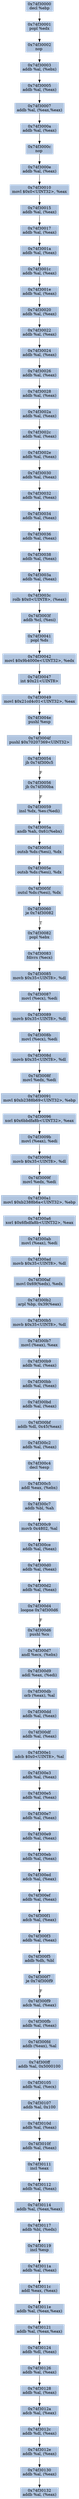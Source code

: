 digraph G {
node[shape=rectangle,style=filled,fillcolor=lightsteelblue,color=lightsteelblue]
bgcolor="transparent"
a0x74f30000decl_ebp[label="0x74f30000\ndecl %ebp"];
a0x74f30001popl_edx[label="0x74f30001\npopl %edx"];
a0x74f30002nop_[label="0x74f30002\nnop "];
a0x74f30003addb_al_ebx_[label="0x74f30003\naddb %al, (%ebx)"];
a0x74f30005addb_al_eax_[label="0x74f30005\naddb %al, (%eax)"];
a0x74f30007addb_al_eaxeax_[label="0x74f30007\naddb %al, (%eax,%eax)"];
a0x74f3000aaddb_al_eax_[label="0x74f3000a\naddb %al, (%eax)"];
a0x74f3000cnop_[label="0x74f3000c\nnop "];
a0x74f3000eaddb_al_eax_[label="0x74f3000e\naddb %al, (%eax)"];
a0x74f30010movl_0x0UINT32_eax[label="0x74f30010\nmovl $0x0<UINT32>, %eax"];
a0x74f30015addb_al_eax_[label="0x74f30015\naddb %al, (%eax)"];
a0x74f30017addb_al_eax_[label="0x74f30017\naddb %al, (%eax)"];
a0x74f3001aaddb_al_eax_[label="0x74f3001a\naddb %al, (%eax)"];
a0x74f3001caddb_al_eax_[label="0x74f3001c\naddb %al, (%eax)"];
a0x74f3001eaddb_al_eax_[label="0x74f3001e\naddb %al, (%eax)"];
a0x74f30020addb_al_eax_[label="0x74f30020\naddb %al, (%eax)"];
a0x74f30022addb_al_eax_[label="0x74f30022\naddb %al, (%eax)"];
a0x74f30024addb_al_eax_[label="0x74f30024\naddb %al, (%eax)"];
a0x74f30026addb_al_eax_[label="0x74f30026\naddb %al, (%eax)"];
a0x74f30028addb_al_eax_[label="0x74f30028\naddb %al, (%eax)"];
a0x74f3002aaddb_al_eax_[label="0x74f3002a\naddb %al, (%eax)"];
a0x74f3002caddb_al_eax_[label="0x74f3002c\naddb %al, (%eax)"];
a0x74f3002eaddb_al_eax_[label="0x74f3002e\naddb %al, (%eax)"];
a0x74f30030addb_al_eax_[label="0x74f30030\naddb %al, (%eax)"];
a0x74f30032addb_al_eax_[label="0x74f30032\naddb %al, (%eax)"];
a0x74f30034addb_al_eax_[label="0x74f30034\naddb %al, (%eax)"];
a0x74f30036addb_al_eax_[label="0x74f30036\naddb %al, (%eax)"];
a0x74f30038addb_al_eax_[label="0x74f30038\naddb %al, (%eax)"];
a0x74f3003aaddb_al_eax_[label="0x74f3003a\naddb %al, (%eax)"];
a0x74f3003crolb_0x0UINT8_eax_[label="0x74f3003c\nrolb $0x0<UINT8>, (%eax)"];
a0x74f3003faddb_cl_esi_[label="0x74f3003f\naddb %cl, (%esi)"];
a0x74f30041popl_ds[label="0x74f30041\npopl %ds"];
a0x74f30042movl_0x9b4000eUINT32_edx[label="0x74f30042\nmovl $0x9b4000e<UINT32>, %edx"];
a0x74f30047int_0x21UINT8[label="0x74f30047\nint $0x21<UINT8>"];
a0x74f30049movl_0x21cd4c01UINT32_eax[label="0x74f30049\nmovl $0x21cd4c01<UINT32>, %eax"];
a0x74f3004epushl_esp[label="0x74f3004e\npushl %esp"];
a0x74f3004fpushl_0x70207369UINT32[label="0x74f3004f\npushl $0x70207369<UINT32>"];
a0x74f30054jb_0x74f300c5[label="0x74f30054\njb 0x74f300c5"];
a0x74f30056jb_0x74f300ba[label="0x74f30056\njb 0x74f300ba"];
a0x74f30059insl_dx_es_edi_[label="0x74f30059\ninsl %dx, %es:(%edi)"];
a0x74f3005aandb_ah_0x61ebx_[label="0x74f3005a\nandb %ah, 0x61(%ebx)"];
a0x74f3005doutsb_ds_esi__dx[label="0x74f3005d\noutsb %ds:(%esi), %dx"];
a0x74f3005eoutsb_ds_esi__dx[label="0x74f3005e\noutsb %ds:(%esi), %dx"];
a0x74f3005foutsl_ds_esi__dx[label="0x74f3005f\noutsl %ds:(%esi), %dx"];
a0x74f30060je_0x74f30082[label="0x74f30060\nje 0x74f30082"];
a0x74f30082popl_ebx[label="0x74f30082\npopl %ebx"];
a0x74f30083fdivrs_ecx_[label="0x74f30083\nfdivrs (%ecx)"];
a0x74f30085movb_0x35UINT8_dl[label="0x74f30085\nmovb $0x35<UINT8>, %dl"];
a0x74f30087movl_ecx__edi[label="0x74f30087\nmovl (%ecx), %edi"];
a0x74f30089movb_0x35UINT8_dl[label="0x74f30089\nmovb $0x35<UINT8>, %dl"];
a0x74f3008bmovl_ecx__edi[label="0x74f3008b\nmovl (%ecx), %edi"];
a0x74f3008dmovb_0x35UINT8_dl[label="0x74f3008d\nmovb $0x35<UINT8>, %dl"];
a0x74f3008fmovl_edx_edi[label="0x74f3008f\nmovl %edx, %edi"];
a0x74f30091movl_0xb2388b69UINT32_ebp[label="0x74f30091\nmovl $0xb2388b69<UINT32>, %ebp"];
a0x74f30096xorl_0x6bbdfa8bUINT32_eax[label="0x74f30096\nxorl $0x6bbdfa8b<UINT32>, %eax"];
a0x74f3009bmovl_eax__edi[label="0x74f3009b\nmovl (%eax), %edi"];
a0x74f3009dmovb_0x35UINT8_dl[label="0x74f3009d\nmovb $0x35<UINT8>, %dl"];
a0x74f3009fmovl_edx_edi[label="0x74f3009f\nmovl %edx, %edi"];
a0x74f300a1movl_0xb2388b6aUINT32_ebp[label="0x74f300a1\nmovl $0xb2388b6a<UINT32>, %ebp"];
a0x74f300a6xorl_0x6fbdfa8bUINT32_eax[label="0x74f300a6\nxorl $0x6fbdfa8b<UINT32>, %eax"];
a0x74f300abmovl_eax__edi[label="0x74f300ab\nmovl (%eax), %edi"];
a0x74f300admovb_0x35UINT8_dl[label="0x74f300ad\nmovb $0x35<UINT8>, %dl"];
a0x74f300afmovl_0x69edx__edx[label="0x74f300af\nmovl 0x69(%edx), %edx"];
a0x74f300b2arpl_bp_0x39eax_[label="0x74f300b2\narpl %bp, 0x39(%eax)"];
a0x74f300b5movb_0x35UINT8_dl[label="0x74f300b5\nmovb $0x35<UINT8>, %dl"];
a0x74f300b7movl_eax__eax[label="0x74f300b7\nmovl (%eax), %eax"];
a0x74f300b9addb_al_eax_[label="0x74f300b9\naddb %al, (%eax)"];
a0x74f300bbaddb_al_eax_[label="0x74f300bb\naddb %al, (%eax)"];
a0x74f300bdaddb_al_eax_[label="0x74f300bd\naddb %al, (%eax)"];
a0x74f300bfaddb_dl_0x45eax_[label="0x74f300bf\naddb %dl, 0x45(%eax)"];
a0x74f300c2addb_al_eax_[label="0x74f300c2\naddb %al, (%eax)"];
a0x74f300c4decl_esp[label="0x74f300c4\ndecl %esp"];
a0x74f300c5addl_eax_ebx_[label="0x74f300c5\naddl %eax, (%ebx)"];
a0x74f300c7addb_bl_ah[label="0x74f300c7\naddb %bl, %ah"];
a0x74f300c9movb_0x4802_al[label="0x74f300c9\nmovb 0x4802, %al"];
a0x74f300ceaddb_al_eax_[label="0x74f300ce\naddb %al, (%eax)"];
a0x74f300d0addb_al_eax_[label="0x74f300d0\naddb %al, (%eax)"];
a0x74f300d2addb_al_eax_[label="0x74f300d2\naddb %al, (%eax)"];
a0x74f300d4loopne_0x74f300d6[label="0x74f300d4\nloopne 0x74f300d6"];
a0x74f300d6pushl_cs[label="0x74f300d6\npushl %cs"];
a0x74f300d7andl_ecx_ebx_[label="0x74f300d7\nandl %ecx, (%ebx)"];
a0x74f300d9addl_eax_edi_[label="0x74f300d9\naddl %eax, (%edi)"];
a0x74f300dborb_eax__al[label="0x74f300db\norb (%eax), %al"];
a0x74f300ddaddb_al_eax_[label="0x74f300dd\naddb %al, (%eax)"];
a0x74f300dfaddb_al_eax_[label="0x74f300df\naddb %al, (%eax)"];
a0x74f300e1adcb_0x0UINT8_al[label="0x74f300e1\nadcb $0x0<UINT8>, %al"];
a0x74f300e3addb_al_eax_[label="0x74f300e3\naddb %al, (%eax)"];
a0x74f300e5addb_al_eax_[label="0x74f300e5\naddb %al, (%eax)"];
a0x74f300e7addb_al_eax_[label="0x74f300e7\naddb %al, (%eax)"];
a0x74f300e9addb_al_eax_[label="0x74f300e9\naddb %al, (%eax)"];
a0x74f300ebaddb_al_eax_[label="0x74f300eb\naddb %al, (%eax)"];
a0x74f300edadcb_al_eax_[label="0x74f300ed\nadcb %al, (%eax)"];
a0x74f300efaddb_al_eax_[label="0x74f300ef\naddb %al, (%eax)"];
a0x74f300f1adcb_al_eax_[label="0x74f300f1\nadcb %al, (%eax)"];
a0x74f300f3addb_al_eax_[label="0x74f300f3\naddb %al, (%eax)"];
a0x74f300f5addb_dh_bl[label="0x74f300f5\naddb %dh, %bl"];
a0x74f300f7je_0x74f300f9[label="0x74f300f7\nje 0x74f300f9"];
a0x74f300f9adcb_al_eax_[label="0x74f300f9\nadcb %al, (%eax)"];
a0x74f300fbaddb_al_eax_[label="0x74f300fb\naddb %al, (%eax)"];
a0x74f300fdaddb_eax__al[label="0x74f300fd\naddb (%eax), %al"];
a0x74f300ffaddb_al_0x5000100[label="0x74f300ff\naddb %al, 0x5000100"];
a0x74f30105addb_al_ecx_[label="0x74f30105\naddb %al, (%ecx)"];
a0x74f30107addb_al_0x100[label="0x74f30107\naddb %al, 0x100"];
a0x74f3010daddb_al_eax_[label="0x74f3010d\naddb %al, (%eax)"];
a0x74f3010faddb_al_eax_[label="0x74f3010f\naddb %al, (%eax)"];
a0x74f30111incl_eax[label="0x74f30111\nincl %eax"];
a0x74f30112addb_al_eax_[label="0x74f30112\naddb %al, (%eax)"];
a0x74f30114addb_al_eaxeax_[label="0x74f30114\naddb %al, (%eax,%eax)"];
a0x74f30117addb_bl_edx_[label="0x74f30117\naddb %bl, (%edx)"];
a0x74f30119incl_esp[label="0x74f30119\nincl %esp"];
a0x74f3011aaddb_al_eax_[label="0x74f3011a\naddb %al, (%eax)"];
a0x74f3011caddl_eax_eax_[label="0x74f3011c\naddl %eax, (%eax)"];
a0x74f3011eaddb_al_eaxeax_[label="0x74f3011e\naddb %al, (%eax,%eax)"];
a0x74f30121addb_al_eaxeax_[label="0x74f30121\naddb %al, (%eax,%eax)"];
a0x74f30124addb_dl_eax_[label="0x74f30124\naddb %dl, (%eax)"];
a0x74f30126addb_al_eax_[label="0x74f30126\naddb %al, (%eax)"];
a0x74f30128addb_al_eax_[label="0x74f30128\naddb %al, (%eax)"];
a0x74f3012aadcb_al_eax_[label="0x74f3012a\nadcb %al, (%eax)"];
a0x74f3012caddb_dl_eax_[label="0x74f3012c\naddb %dl, (%eax)"];
a0x74f3012eaddb_al_eax_[label="0x74f3012e\naddb %al, (%eax)"];
a0x74f30130addb_al_eax_[label="0x74f30130\naddb %al, (%eax)"];
a0x74f30132addb_al_eax_[label="0x74f30132\naddb %al, (%eax)"];
a0x74f30000decl_ebp -> a0x74f30001popl_edx [color="#000000"];
a0x74f30001popl_edx -> a0x74f30002nop_ [color="#000000"];
a0x74f30002nop_ -> a0x74f30003addb_al_ebx_ [color="#000000"];
a0x74f30003addb_al_ebx_ -> a0x74f30005addb_al_eax_ [color="#000000"];
a0x74f30005addb_al_eax_ -> a0x74f30007addb_al_eaxeax_ [color="#000000"];
a0x74f30007addb_al_eaxeax_ -> a0x74f3000aaddb_al_eax_ [color="#000000"];
a0x74f3000aaddb_al_eax_ -> a0x74f3000cnop_ [color="#000000"];
a0x74f3000cnop_ -> a0x74f3000eaddb_al_eax_ [color="#000000"];
a0x74f3000eaddb_al_eax_ -> a0x74f30010movl_0x0UINT32_eax [color="#000000"];
a0x74f30010movl_0x0UINT32_eax -> a0x74f30015addb_al_eax_ [color="#000000"];
a0x74f30015addb_al_eax_ -> a0x74f30017addb_al_eax_ [color="#000000"];
a0x74f30017addb_al_eax_ -> a0x74f3001aaddb_al_eax_ [color="#000000"];
a0x74f3001aaddb_al_eax_ -> a0x74f3001caddb_al_eax_ [color="#000000"];
a0x74f3001caddb_al_eax_ -> a0x74f3001eaddb_al_eax_ [color="#000000"];
a0x74f3001eaddb_al_eax_ -> a0x74f30020addb_al_eax_ [color="#000000"];
a0x74f30020addb_al_eax_ -> a0x74f30022addb_al_eax_ [color="#000000"];
a0x74f30022addb_al_eax_ -> a0x74f30024addb_al_eax_ [color="#000000"];
a0x74f30024addb_al_eax_ -> a0x74f30026addb_al_eax_ [color="#000000"];
a0x74f30026addb_al_eax_ -> a0x74f30028addb_al_eax_ [color="#000000"];
a0x74f30028addb_al_eax_ -> a0x74f3002aaddb_al_eax_ [color="#000000"];
a0x74f3002aaddb_al_eax_ -> a0x74f3002caddb_al_eax_ [color="#000000"];
a0x74f3002caddb_al_eax_ -> a0x74f3002eaddb_al_eax_ [color="#000000"];
a0x74f3002eaddb_al_eax_ -> a0x74f30030addb_al_eax_ [color="#000000"];
a0x74f30030addb_al_eax_ -> a0x74f30032addb_al_eax_ [color="#000000"];
a0x74f30032addb_al_eax_ -> a0x74f30034addb_al_eax_ [color="#000000"];
a0x74f30034addb_al_eax_ -> a0x74f30036addb_al_eax_ [color="#000000"];
a0x74f30036addb_al_eax_ -> a0x74f30038addb_al_eax_ [color="#000000"];
a0x74f30038addb_al_eax_ -> a0x74f3003aaddb_al_eax_ [color="#000000"];
a0x74f3003aaddb_al_eax_ -> a0x74f3003crolb_0x0UINT8_eax_ [color="#000000"];
a0x74f3003crolb_0x0UINT8_eax_ -> a0x74f3003faddb_cl_esi_ [color="#000000"];
a0x74f3003faddb_cl_esi_ -> a0x74f30041popl_ds [color="#000000"];
a0x74f30041popl_ds -> a0x74f30042movl_0x9b4000eUINT32_edx [color="#000000"];
a0x74f30042movl_0x9b4000eUINT32_edx -> a0x74f30047int_0x21UINT8 [color="#000000"];
a0x74f30047int_0x21UINT8 -> a0x74f30049movl_0x21cd4c01UINT32_eax [color="#000000"];
a0x74f30049movl_0x21cd4c01UINT32_eax -> a0x74f3004epushl_esp [color="#000000"];
a0x74f3004epushl_esp -> a0x74f3004fpushl_0x70207369UINT32 [color="#000000"];
a0x74f3004fpushl_0x70207369UINT32 -> a0x74f30054jb_0x74f300c5 [color="#000000"];
a0x74f30054jb_0x74f300c5 -> a0x74f30056jb_0x74f300ba [color="#000000",label="F"];
a0x74f30056jb_0x74f300ba -> a0x74f30059insl_dx_es_edi_ [color="#000000",label="F"];
a0x74f30059insl_dx_es_edi_ -> a0x74f3005aandb_ah_0x61ebx_ [color="#000000"];
a0x74f3005aandb_ah_0x61ebx_ -> a0x74f3005doutsb_ds_esi__dx [color="#000000"];
a0x74f3005doutsb_ds_esi__dx -> a0x74f3005eoutsb_ds_esi__dx [color="#000000"];
a0x74f3005eoutsb_ds_esi__dx -> a0x74f3005foutsl_ds_esi__dx [color="#000000"];
a0x74f3005foutsl_ds_esi__dx -> a0x74f30060je_0x74f30082 [color="#000000"];
a0x74f30060je_0x74f30082 -> a0x74f30082popl_ebx [color="#000000",label="T"];
a0x74f30082popl_ebx -> a0x74f30083fdivrs_ecx_ [color="#000000"];
a0x74f30083fdivrs_ecx_ -> a0x74f30085movb_0x35UINT8_dl [color="#000000"];
a0x74f30085movb_0x35UINT8_dl -> a0x74f30087movl_ecx__edi [color="#000000"];
a0x74f30087movl_ecx__edi -> a0x74f30089movb_0x35UINT8_dl [color="#000000"];
a0x74f30089movb_0x35UINT8_dl -> a0x74f3008bmovl_ecx__edi [color="#000000"];
a0x74f3008bmovl_ecx__edi -> a0x74f3008dmovb_0x35UINT8_dl [color="#000000"];
a0x74f3008dmovb_0x35UINT8_dl -> a0x74f3008fmovl_edx_edi [color="#000000"];
a0x74f3008fmovl_edx_edi -> a0x74f30091movl_0xb2388b69UINT32_ebp [color="#000000"];
a0x74f30091movl_0xb2388b69UINT32_ebp -> a0x74f30096xorl_0x6bbdfa8bUINT32_eax [color="#000000"];
a0x74f30096xorl_0x6bbdfa8bUINT32_eax -> a0x74f3009bmovl_eax__edi [color="#000000"];
a0x74f3009bmovl_eax__edi -> a0x74f3009dmovb_0x35UINT8_dl [color="#000000"];
a0x74f3009dmovb_0x35UINT8_dl -> a0x74f3009fmovl_edx_edi [color="#000000"];
a0x74f3009fmovl_edx_edi -> a0x74f300a1movl_0xb2388b6aUINT32_ebp [color="#000000"];
a0x74f300a1movl_0xb2388b6aUINT32_ebp -> a0x74f300a6xorl_0x6fbdfa8bUINT32_eax [color="#000000"];
a0x74f300a6xorl_0x6fbdfa8bUINT32_eax -> a0x74f300abmovl_eax__edi [color="#000000"];
a0x74f300abmovl_eax__edi -> a0x74f300admovb_0x35UINT8_dl [color="#000000"];
a0x74f300admovb_0x35UINT8_dl -> a0x74f300afmovl_0x69edx__edx [color="#000000"];
a0x74f300afmovl_0x69edx__edx -> a0x74f300b2arpl_bp_0x39eax_ [color="#000000"];
a0x74f300b2arpl_bp_0x39eax_ -> a0x74f300b5movb_0x35UINT8_dl [color="#000000"];
a0x74f300b5movb_0x35UINT8_dl -> a0x74f300b7movl_eax__eax [color="#000000"];
a0x74f300b7movl_eax__eax -> a0x74f300b9addb_al_eax_ [color="#000000"];
a0x74f300b9addb_al_eax_ -> a0x74f300bbaddb_al_eax_ [color="#000000"];
a0x74f300bbaddb_al_eax_ -> a0x74f300bdaddb_al_eax_ [color="#000000"];
a0x74f300bdaddb_al_eax_ -> a0x74f300bfaddb_dl_0x45eax_ [color="#000000"];
a0x74f300bfaddb_dl_0x45eax_ -> a0x74f300c2addb_al_eax_ [color="#000000"];
a0x74f300c2addb_al_eax_ -> a0x74f300c4decl_esp [color="#000000"];
a0x74f300c4decl_esp -> a0x74f300c5addl_eax_ebx_ [color="#000000"];
a0x74f300c5addl_eax_ebx_ -> a0x74f300c7addb_bl_ah [color="#000000"];
a0x74f300c7addb_bl_ah -> a0x74f300c9movb_0x4802_al [color="#000000"];
a0x74f300c9movb_0x4802_al -> a0x74f300ceaddb_al_eax_ [color="#000000"];
a0x74f300ceaddb_al_eax_ -> a0x74f300d0addb_al_eax_ [color="#000000"];
a0x74f300d0addb_al_eax_ -> a0x74f300d2addb_al_eax_ [color="#000000"];
a0x74f300d2addb_al_eax_ -> a0x74f300d4loopne_0x74f300d6 [color="#000000"];
a0x74f300d4loopne_0x74f300d6 -> a0x74f300d6pushl_cs [color="#000000",label="F"];
a0x74f300d6pushl_cs -> a0x74f300d7andl_ecx_ebx_ [color="#000000"];
a0x74f300d7andl_ecx_ebx_ -> a0x74f300d9addl_eax_edi_ [color="#000000"];
a0x74f300d9addl_eax_edi_ -> a0x74f300dborb_eax__al [color="#000000"];
a0x74f300dborb_eax__al -> a0x74f300ddaddb_al_eax_ [color="#000000"];
a0x74f300ddaddb_al_eax_ -> a0x74f300dfaddb_al_eax_ [color="#000000"];
a0x74f300dfaddb_al_eax_ -> a0x74f300e1adcb_0x0UINT8_al [color="#000000"];
a0x74f300e1adcb_0x0UINT8_al -> a0x74f300e3addb_al_eax_ [color="#000000"];
a0x74f300e3addb_al_eax_ -> a0x74f300e5addb_al_eax_ [color="#000000"];
a0x74f300e5addb_al_eax_ -> a0x74f300e7addb_al_eax_ [color="#000000"];
a0x74f300e7addb_al_eax_ -> a0x74f300e9addb_al_eax_ [color="#000000"];
a0x74f300e9addb_al_eax_ -> a0x74f300ebaddb_al_eax_ [color="#000000"];
a0x74f300ebaddb_al_eax_ -> a0x74f300edadcb_al_eax_ [color="#000000"];
a0x74f300edadcb_al_eax_ -> a0x74f300efaddb_al_eax_ [color="#000000"];
a0x74f300efaddb_al_eax_ -> a0x74f300f1adcb_al_eax_ [color="#000000"];
a0x74f300f1adcb_al_eax_ -> a0x74f300f3addb_al_eax_ [color="#000000"];
a0x74f300f3addb_al_eax_ -> a0x74f300f5addb_dh_bl [color="#000000"];
a0x74f300f5addb_dh_bl -> a0x74f300f7je_0x74f300f9 [color="#000000"];
a0x74f300f7je_0x74f300f9 -> a0x74f300f9adcb_al_eax_ [color="#000000",label="F"];
a0x74f300f9adcb_al_eax_ -> a0x74f300fbaddb_al_eax_ [color="#000000"];
a0x74f300fbaddb_al_eax_ -> a0x74f300fdaddb_eax__al [color="#000000"];
a0x74f300fdaddb_eax__al -> a0x74f300ffaddb_al_0x5000100 [color="#000000"];
a0x74f300ffaddb_al_0x5000100 -> a0x74f30105addb_al_ecx_ [color="#000000"];
a0x74f30105addb_al_ecx_ -> a0x74f30107addb_al_0x100 [color="#000000"];
a0x74f30107addb_al_0x100 -> a0x74f3010daddb_al_eax_ [color="#000000"];
a0x74f3010daddb_al_eax_ -> a0x74f3010faddb_al_eax_ [color="#000000"];
a0x74f3010faddb_al_eax_ -> a0x74f30111incl_eax [color="#000000"];
a0x74f30111incl_eax -> a0x74f30112addb_al_eax_ [color="#000000"];
a0x74f30112addb_al_eax_ -> a0x74f30114addb_al_eaxeax_ [color="#000000"];
a0x74f30114addb_al_eaxeax_ -> a0x74f30117addb_bl_edx_ [color="#000000"];
a0x74f30117addb_bl_edx_ -> a0x74f30119incl_esp [color="#000000"];
a0x74f30119incl_esp -> a0x74f3011aaddb_al_eax_ [color="#000000"];
a0x74f3011aaddb_al_eax_ -> a0x74f3011caddl_eax_eax_ [color="#000000"];
a0x74f3011caddl_eax_eax_ -> a0x74f3011eaddb_al_eaxeax_ [color="#000000"];
a0x74f3011eaddb_al_eaxeax_ -> a0x74f30121addb_al_eaxeax_ [color="#000000"];
a0x74f30121addb_al_eaxeax_ -> a0x74f30124addb_dl_eax_ [color="#000000"];
a0x74f30124addb_dl_eax_ -> a0x74f30126addb_al_eax_ [color="#000000"];
a0x74f30126addb_al_eax_ -> a0x74f30128addb_al_eax_ [color="#000000"];
a0x74f30128addb_al_eax_ -> a0x74f3012aadcb_al_eax_ [color="#000000"];
a0x74f3012aadcb_al_eax_ -> a0x74f3012caddb_dl_eax_ [color="#000000"];
a0x74f3012caddb_dl_eax_ -> a0x74f3012eaddb_al_eax_ [color="#000000"];
a0x74f3012eaddb_al_eax_ -> a0x74f30130addb_al_eax_ [color="#000000"];
a0x74f30130addb_al_eax_ -> a0x74f30132addb_al_eax_ [color="#000000"];
}
